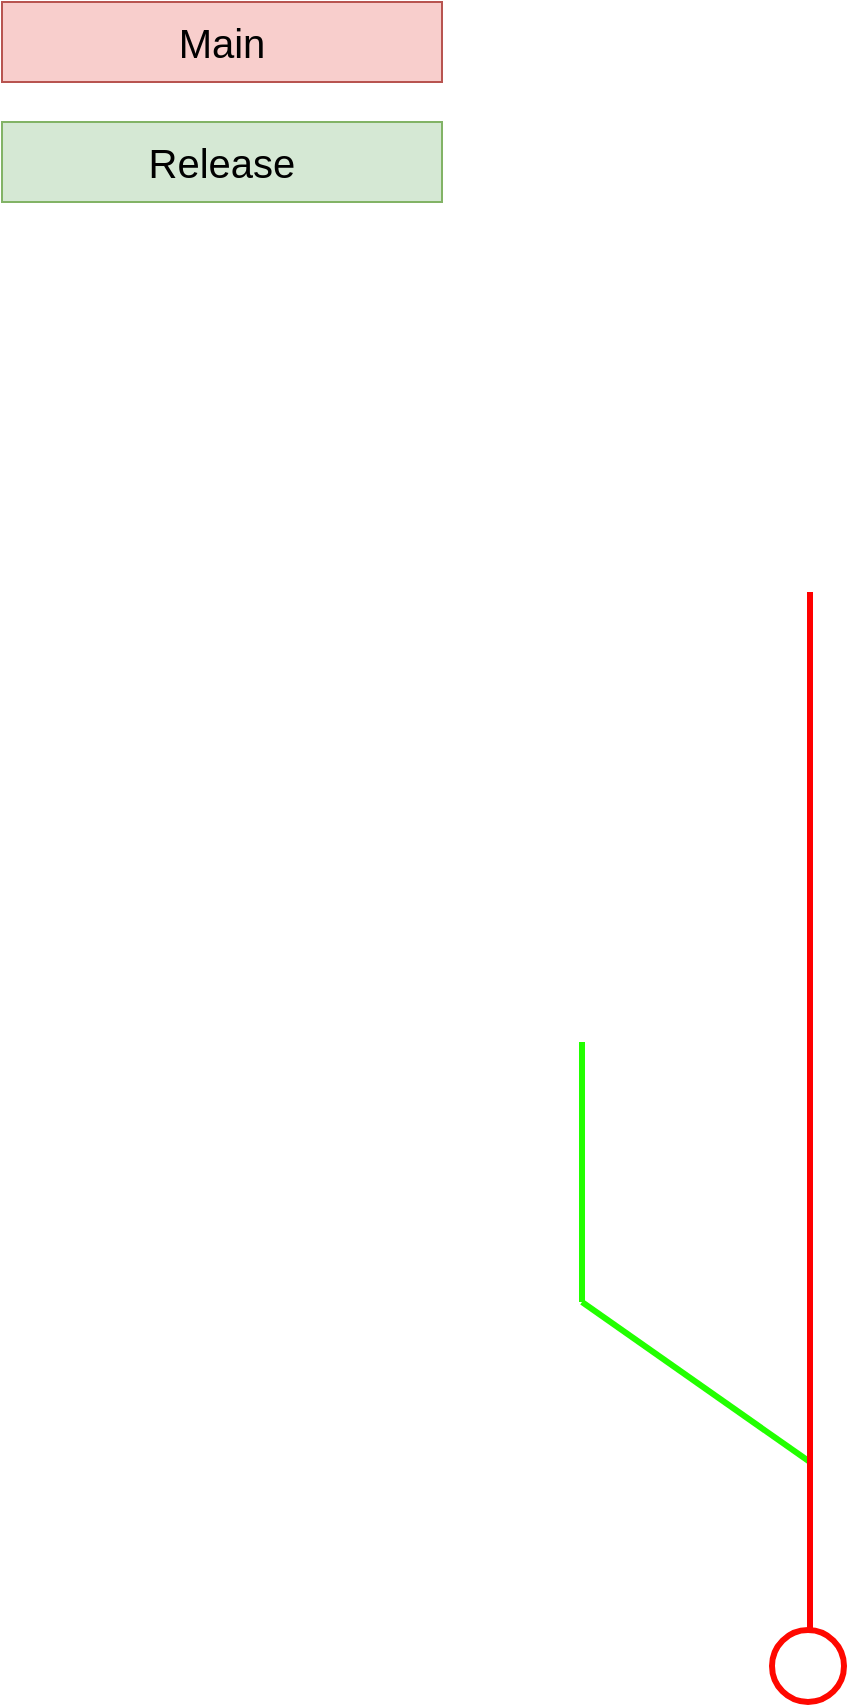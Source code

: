 <mxfile version="20.8.13" type="github">
  <diagram name="Flow Release" id="ItN0t0KxEeUhWNbRamSt">
    <mxGraphModel dx="1257" dy="640" grid="1" gridSize="10" guides="1" tooltips="1" connect="1" arrows="1" fold="1" page="1" pageScale="1" pageWidth="827" pageHeight="1169" math="0" shadow="0">
      <root>
        <mxCell id="0" />
        <mxCell id="1" parent="0" />
        <mxCell id="9GsA2Etg25D142pm8I0d-4" value="" style="endArrow=none;html=1;rounded=0;strokeColor=#22FF00;strokeWidth=3;fontSize=20;" edge="1" parent="1">
          <mxGeometry width="50" height="50" relative="1" as="geometry">
            <mxPoint x="414" y="760" as="sourcePoint" />
            <mxPoint x="300" y="680" as="targetPoint" />
          </mxGeometry>
        </mxCell>
        <mxCell id="9GsA2Etg25D142pm8I0d-1" value="" style="endArrow=none;html=1;rounded=0;strokeWidth=3;fillColor=#f8cecc;strokeColor=#FF0000;" edge="1" parent="1">
          <mxGeometry width="50" height="50" relative="1" as="geometry">
            <mxPoint x="414" y="845" as="sourcePoint" />
            <mxPoint x="414" y="325" as="targetPoint" />
          </mxGeometry>
        </mxCell>
        <mxCell id="9GsA2Etg25D142pm8I0d-2" value="" style="ellipse;whiteSpace=wrap;html=1;aspect=fixed;strokeWidth=3;fillColor=none;strokeColor=#ff0800;" vertex="1" parent="1">
          <mxGeometry x="395" y="844" width="36" height="36" as="geometry" />
        </mxCell>
        <mxCell id="9GsA2Etg25D142pm8I0d-3" value="&lt;font style=&quot;font-size: 20px;&quot;&gt;Main&lt;/font&gt;" style="text;html=1;strokeColor=#b85450;fillColor=#f8cecc;align=center;verticalAlign=middle;whiteSpace=wrap;rounded=0;" vertex="1" parent="1">
          <mxGeometry x="10" y="30" width="220" height="40" as="geometry" />
        </mxCell>
        <mxCell id="9GsA2Etg25D142pm8I0d-5" value="&lt;span style=&quot;font-size: 20px;&quot;&gt;Release&lt;/span&gt;" style="text;html=1;strokeColor=#82b366;fillColor=#d5e8d4;align=center;verticalAlign=middle;whiteSpace=wrap;rounded=0;" vertex="1" parent="1">
          <mxGeometry x="10" y="90" width="220" height="40" as="geometry" />
        </mxCell>
        <mxCell id="9GsA2Etg25D142pm8I0d-6" value="" style="endArrow=none;html=1;rounded=0;strokeColor=#22FF00;strokeWidth=3;fontSize=20;endSize=6;startSize=6;" edge="1" parent="1">
          <mxGeometry width="50" height="50" relative="1" as="geometry">
            <mxPoint x="300" y="680" as="sourcePoint" />
            <mxPoint x="300" y="550" as="targetPoint" />
          </mxGeometry>
        </mxCell>
      </root>
    </mxGraphModel>
  </diagram>
</mxfile>
